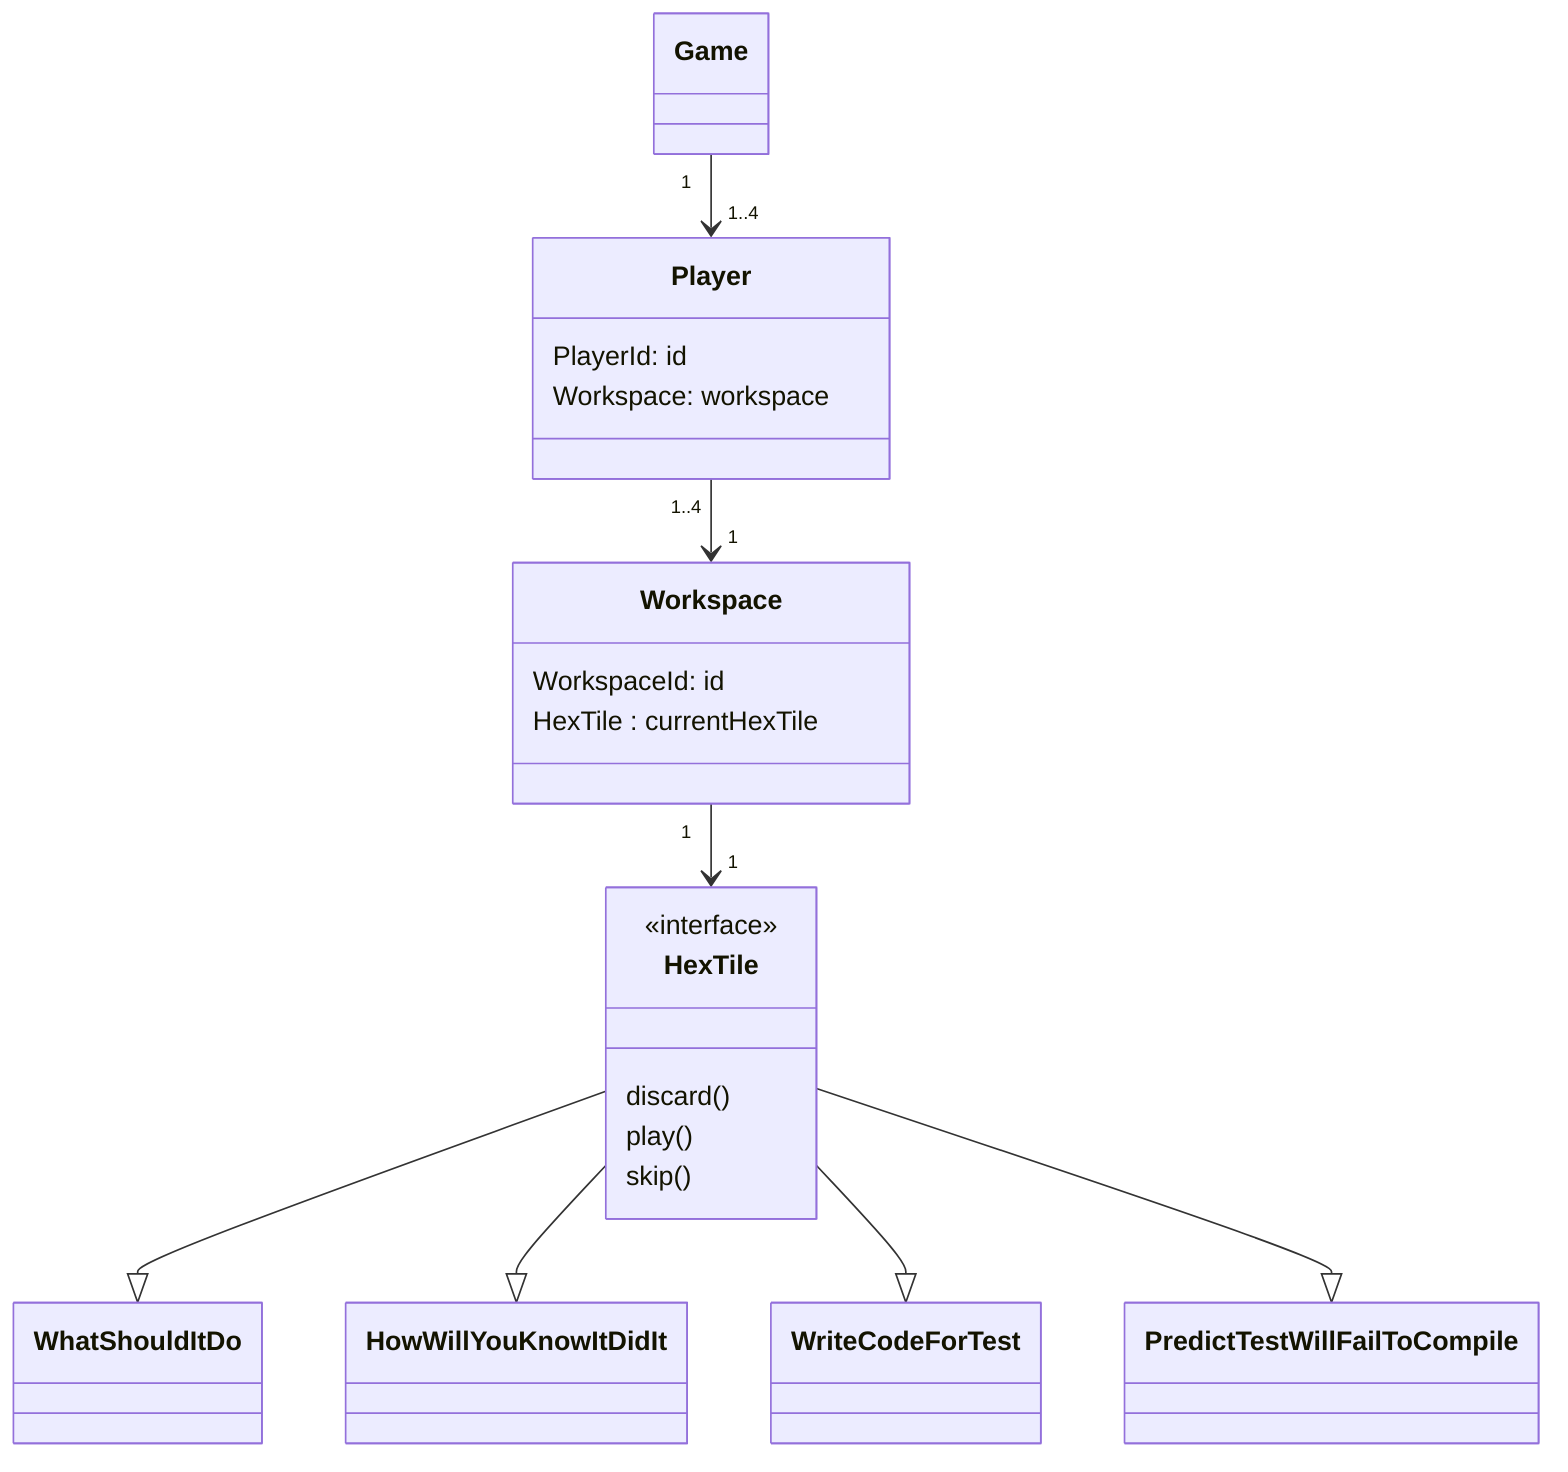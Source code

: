 classDiagram
    class Game
    class Player {
        PlayerId: id
        Workspace: workspace
    }
    class Workspace {
        WorkspaceId: id
        HexTile : currentHexTile
    }
    class HexTile {
        <<interface>>
        discard()
        play()
        skip()
    }
    HexTile --|> WhatShouldItDo
    HexTile --|> HowWillYouKnowItDidIt
    HexTile --|> WriteCodeForTest
    HexTile --|> PredictTestWillFailToCompile

    Game "1" --> "1..4" Player
    Player "1..4" --> "1" Workspace
    Workspace "1" --> "1" HexTile